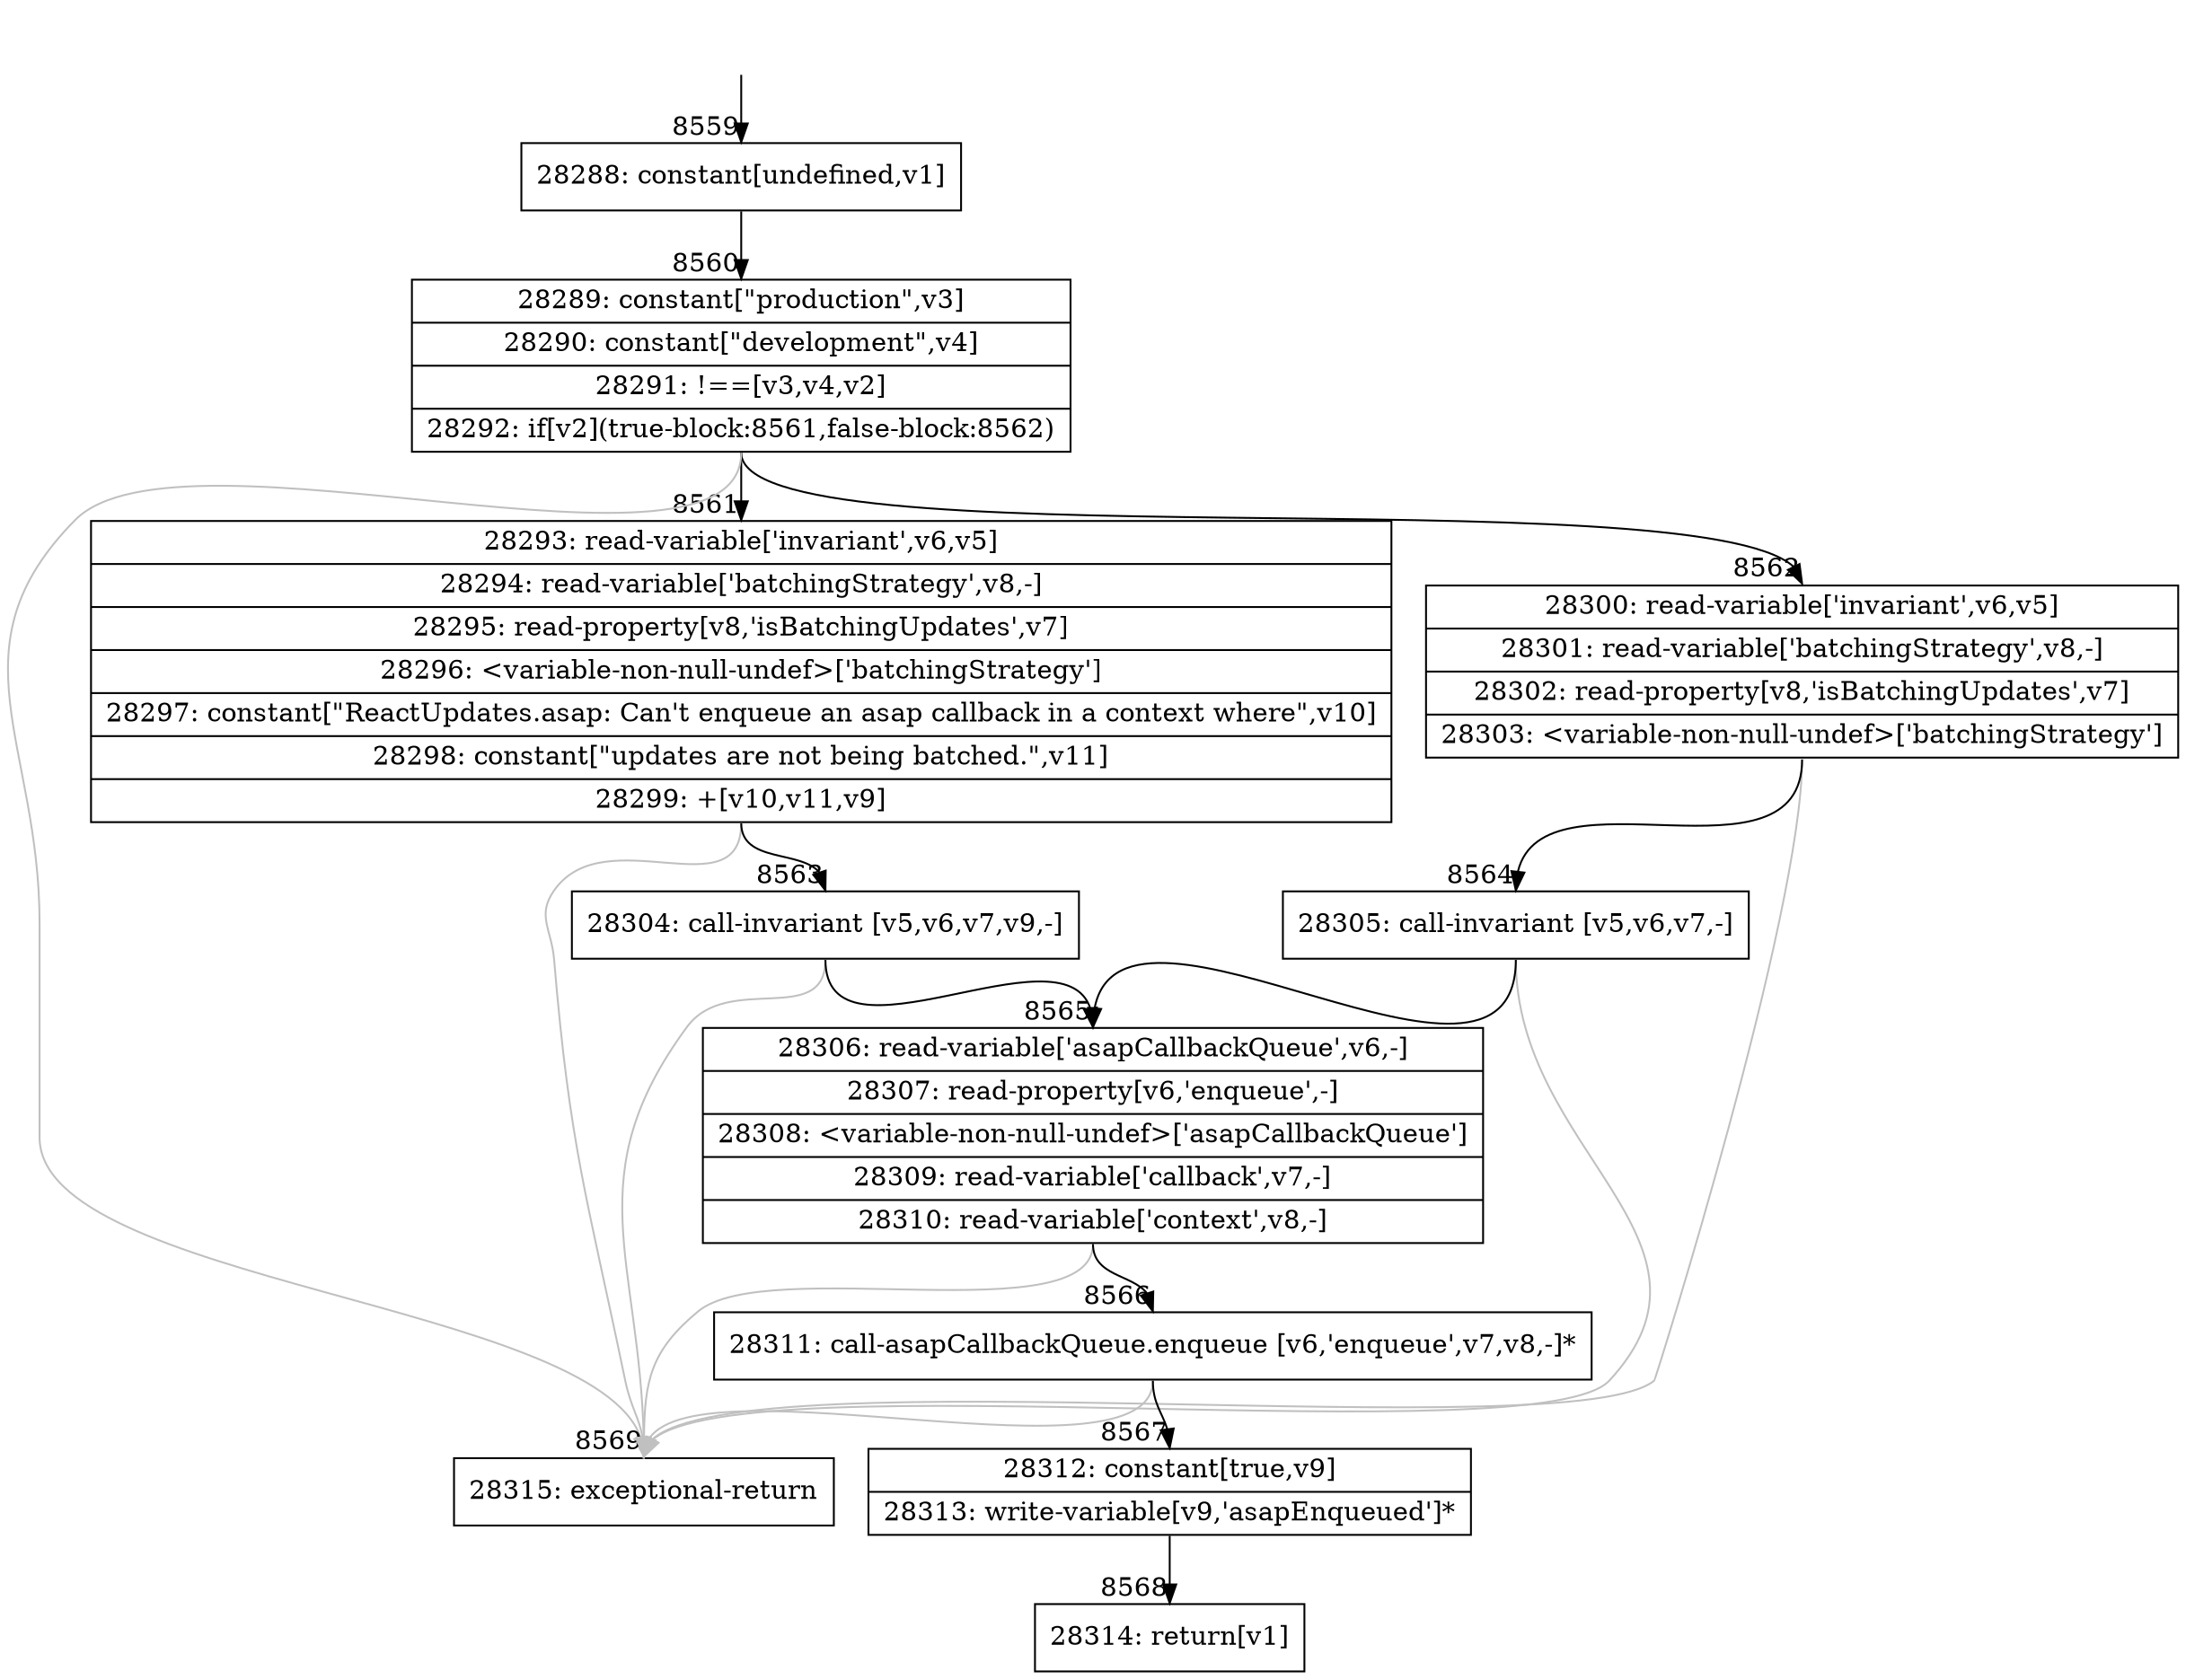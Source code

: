 digraph {
rankdir="TD"
BB_entry633[shape=none,label=""];
BB_entry633 -> BB8559 [tailport=s, headport=n, headlabel="    8559"]
BB8559 [shape=record label="{28288: constant[undefined,v1]}" ] 
BB8559 -> BB8560 [tailport=s, headport=n, headlabel="      8560"]
BB8560 [shape=record label="{28289: constant[\"production\",v3]|28290: constant[\"development\",v4]|28291: !==[v3,v4,v2]|28292: if[v2](true-block:8561,false-block:8562)}" ] 
BB8560 -> BB8561 [tailport=s, headport=n, headlabel="      8561"]
BB8560 -> BB8562 [tailport=s, headport=n, headlabel="      8562"]
BB8560 -> BB8569 [tailport=s, headport=n, color=gray, headlabel="      8569"]
BB8561 [shape=record label="{28293: read-variable['invariant',v6,v5]|28294: read-variable['batchingStrategy',v8,-]|28295: read-property[v8,'isBatchingUpdates',v7]|28296: \<variable-non-null-undef\>['batchingStrategy']|28297: constant[\"ReactUpdates.asap: Can't enqueue an asap callback in a context where\",v10]|28298: constant[\"updates are not being batched.\",v11]|28299: +[v10,v11,v9]}" ] 
BB8561 -> BB8563 [tailport=s, headport=n, headlabel="      8563"]
BB8561 -> BB8569 [tailport=s, headport=n, color=gray]
BB8562 [shape=record label="{28300: read-variable['invariant',v6,v5]|28301: read-variable['batchingStrategy',v8,-]|28302: read-property[v8,'isBatchingUpdates',v7]|28303: \<variable-non-null-undef\>['batchingStrategy']}" ] 
BB8562 -> BB8564 [tailport=s, headport=n, headlabel="      8564"]
BB8562 -> BB8569 [tailport=s, headport=n, color=gray]
BB8563 [shape=record label="{28304: call-invariant [v5,v6,v7,v9,-]}" ] 
BB8563 -> BB8565 [tailport=s, headport=n, headlabel="      8565"]
BB8563 -> BB8569 [tailport=s, headport=n, color=gray]
BB8564 [shape=record label="{28305: call-invariant [v5,v6,v7,-]}" ] 
BB8564 -> BB8565 [tailport=s, headport=n]
BB8564 -> BB8569 [tailport=s, headport=n, color=gray]
BB8565 [shape=record label="{28306: read-variable['asapCallbackQueue',v6,-]|28307: read-property[v6,'enqueue',-]|28308: \<variable-non-null-undef\>['asapCallbackQueue']|28309: read-variable['callback',v7,-]|28310: read-variable['context',v8,-]}" ] 
BB8565 -> BB8566 [tailport=s, headport=n, headlabel="      8566"]
BB8565 -> BB8569 [tailport=s, headport=n, color=gray]
BB8566 [shape=record label="{28311: call-asapCallbackQueue.enqueue [v6,'enqueue',v7,v8,-]*}" ] 
BB8566 -> BB8567 [tailport=s, headport=n, headlabel="      8567"]
BB8566 -> BB8569 [tailport=s, headport=n, color=gray]
BB8567 [shape=record label="{28312: constant[true,v9]|28313: write-variable[v9,'asapEnqueued']*}" ] 
BB8567 -> BB8568 [tailport=s, headport=n, headlabel="      8568"]
BB8568 [shape=record label="{28314: return[v1]}" ] 
BB8569 [shape=record label="{28315: exceptional-return}" ] 
//#$~ 15001
}
